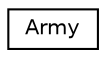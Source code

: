 digraph "Graphical Class Hierarchy"
{
  edge [fontname="Helvetica",fontsize="10",labelfontname="Helvetica",labelfontsize="10"];
  node [fontname="Helvetica",fontsize="10",shape=record];
  rankdir="LR";
  Node0 [label="Army",height=0.2,width=0.4,color="black", fillcolor="white", style="filled",URL="$da/d8c/class_army.html"];
}
